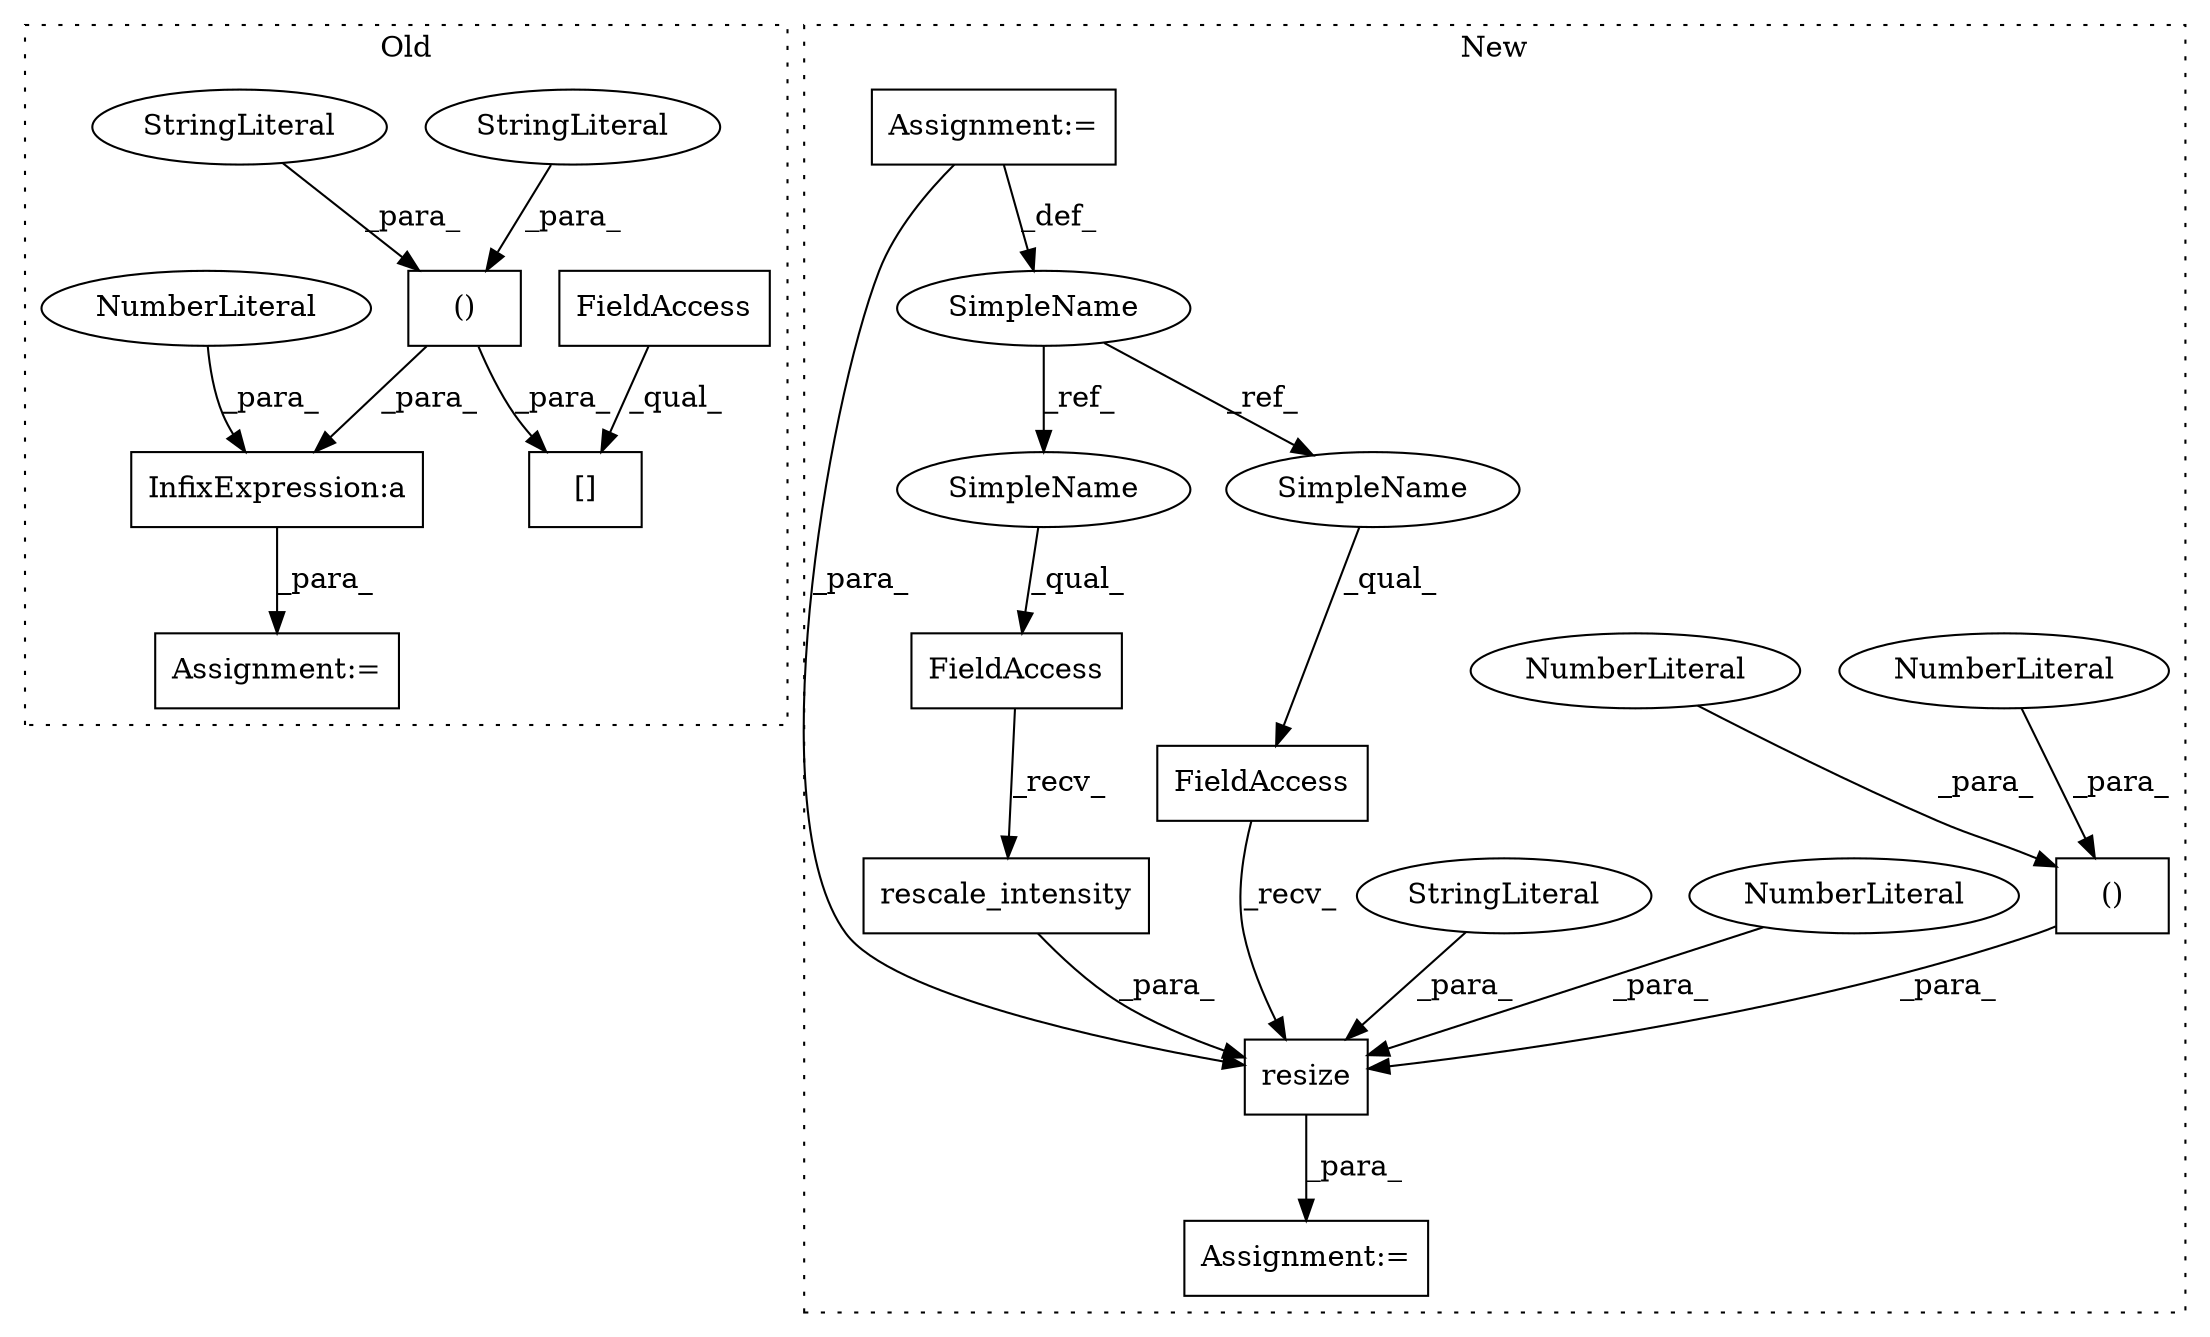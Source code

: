 digraph G {
subgraph cluster0 {
1 [label="()" a="106" s="11577" l="51" shape="box"];
8 [label="[]" a="2" s="11560,11628" l="17,2" shape="box"];
9 [label="StringLiteral" a="45" s="11577" l="19" shape="ellipse"];
10 [label="FieldAccess" a="22" s="11560" l="11" shape="box"];
15 [label="StringLiteral" a="45" s="11609" l="19" shape="ellipse"];
18 [label="Assignment:=" a="7" s="11556" l="1" shape="box"];
19 [label="InfixExpression:a" a="27" s="11662" l="3" shape="box"];
20 [label="NumberLiteral" a="34" s="11665" l="3" shape="ellipse"];
label = "Old";
style="dotted";
}
subgraph cluster1 {
2 [label="rescale_intensity" a="32" s="11834,11859" l="18,1" shape="box"];
3 [label="FieldAccess" a="22" s="11817" l="16" shape="box"];
4 [label="Assignment:=" a="7" s="11874" l="1" shape="box"];
5 [label="()" a="106" s="11911" l="17" shape="box"];
6 [label="NumberLiteral" a="34" s="11911" l="2" shape="ellipse"];
7 [label="NumberLiteral" a="34" s="11926" l="2" shape="ellipse"];
11 [label="resize" a="32" s="11893,11943" l="7,1" shape="box"];
12 [label="NumberLiteral" a="34" s="11930" l="1" shape="ellipse"];
13 [label="FieldAccess" a="22" s="11875" l="17" shape="box"];
14 [label="StringLiteral" a="45" s="11932" l="11" shape="ellipse"];
16 [label="SimpleName" a="42" s="11700" l="7" shape="ellipse"];
17 [label="Assignment:=" a="7" s="11700" l="7" shape="box"];
21 [label="SimpleName" a="42" s="11817" l="7" shape="ellipse"];
22 [label="SimpleName" a="42" s="11875" l="7" shape="ellipse"];
label = "New";
style="dotted";
}
1 -> 19 [label="_para_"];
1 -> 8 [label="_para_"];
2 -> 11 [label="_para_"];
3 -> 2 [label="_recv_"];
5 -> 11 [label="_para_"];
6 -> 5 [label="_para_"];
7 -> 5 [label="_para_"];
9 -> 1 [label="_para_"];
10 -> 8 [label="_qual_"];
11 -> 4 [label="_para_"];
12 -> 11 [label="_para_"];
13 -> 11 [label="_recv_"];
14 -> 11 [label="_para_"];
15 -> 1 [label="_para_"];
16 -> 21 [label="_ref_"];
16 -> 22 [label="_ref_"];
17 -> 16 [label="_def_"];
17 -> 11 [label="_para_"];
19 -> 18 [label="_para_"];
20 -> 19 [label="_para_"];
21 -> 3 [label="_qual_"];
22 -> 13 [label="_qual_"];
}